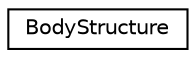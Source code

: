digraph "Graphical Class Hierarchy"
{
 // LATEX_PDF_SIZE
  edge [fontname="Helvetica",fontsize="10",labelfontname="Helvetica",labelfontsize="10"];
  node [fontname="Helvetica",fontsize="10",shape=record];
  rankdir="LR";
  Node0 [label="BodyStructure",height=0.2,width=0.4,color="black", fillcolor="white", style="filled",URL="$structBodyStructure.html",tooltip="Body Structure object."];
}

